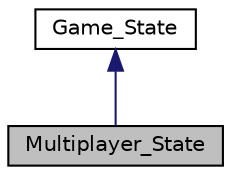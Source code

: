 digraph "Multiplayer_State"
{
  edge [fontname="Helvetica",fontsize="10",labelfontname="Helvetica",labelfontsize="10"];
  node [fontname="Helvetica",fontsize="10",shape=record];
  Node1 [label="Multiplayer_State",height=0.2,width=0.4,color="black", fillcolor="grey75", style="filled", fontcolor="black"];
  Node2 -> Node1 [dir="back",color="midnightblue",fontsize="10",style="solid",fontname="Helvetica"];
  Node2 [label="Game_State",height=0.2,width=0.4,color="black", fillcolor="white", style="filled",URL="$classGame__State.html",tooltip="Interface for all states. "];
}
